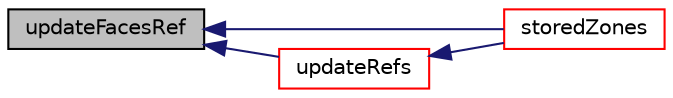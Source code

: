 digraph "updateFacesRef"
{
  bgcolor="transparent";
  edge [fontname="Helvetica",fontsize="10",labelfontname="Helvetica",labelfontsize="10"];
  node [fontname="Helvetica",fontsize="10",shape=record];
  rankdir="LR";
  Node1 [label="updateFacesRef",height=0.2,width=0.4,color="black", fillcolor="grey75", style="filled", fontcolor="black"];
  Node1 -> Node2 [dir="back",color="midnightblue",fontsize="10",style="solid",fontname="Helvetica"];
  Node2 [label="storedZones",height=0.2,width=0.4,color="red",URL="$a02596.html#aa4da19498e7e904ff22cf57fc8899360",tooltip="Non-const access to the zones. "];
  Node1 -> Node3 [dir="back",color="midnightblue",fontsize="10",style="solid",fontname="Helvetica"];
  Node3 [label="updateRefs",height=0.2,width=0.4,color="red",URL="$a02596.html#a6f719c5aaff7ed498bd8bf5e8dfa5380",tooltip="Update references to storedPoints/storedFaces. "];
  Node3 -> Node2 [dir="back",color="midnightblue",fontsize="10",style="solid",fontname="Helvetica"];
}

